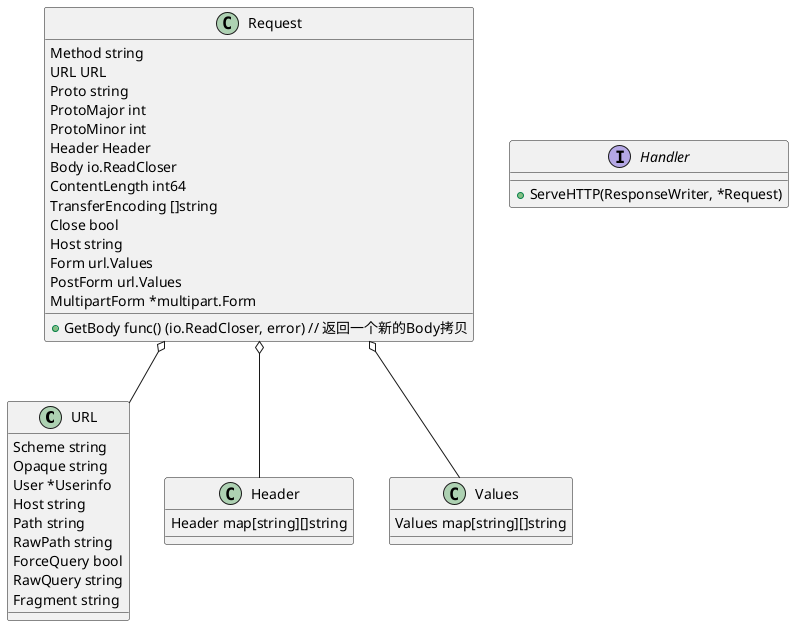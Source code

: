 @startuml go_http_pkg
' url
class URL {
	Scheme string
	Opaque string
	User *Userinfo
	Host string
	Path string
	RawPath string
	ForceQuery bool
	RawQuery string
	Fragment string
}

class Header {
    Header map[string][]string
}

class Values {
    Values map[string][]string
}

class Request {
    Method string
    URL URL
    Proto string
    ProtoMajor int
    ProtoMinor int
    Header Header
    Body io.ReadCloser
    +GetBody func() (io.ReadCloser, error) // 返回一个新的Body拷贝
    ContentLength int64
    TransferEncoding []string
    Close bool
    Host string
    Form url.Values
    PostForm url.Values
    MultipartForm *multipart.Form
}

Request o-- URL
Request o-- Header
Request o-- Values

interface Handler {
    +ServeHTTP(ResponseWriter, *Request)
}

@enduml